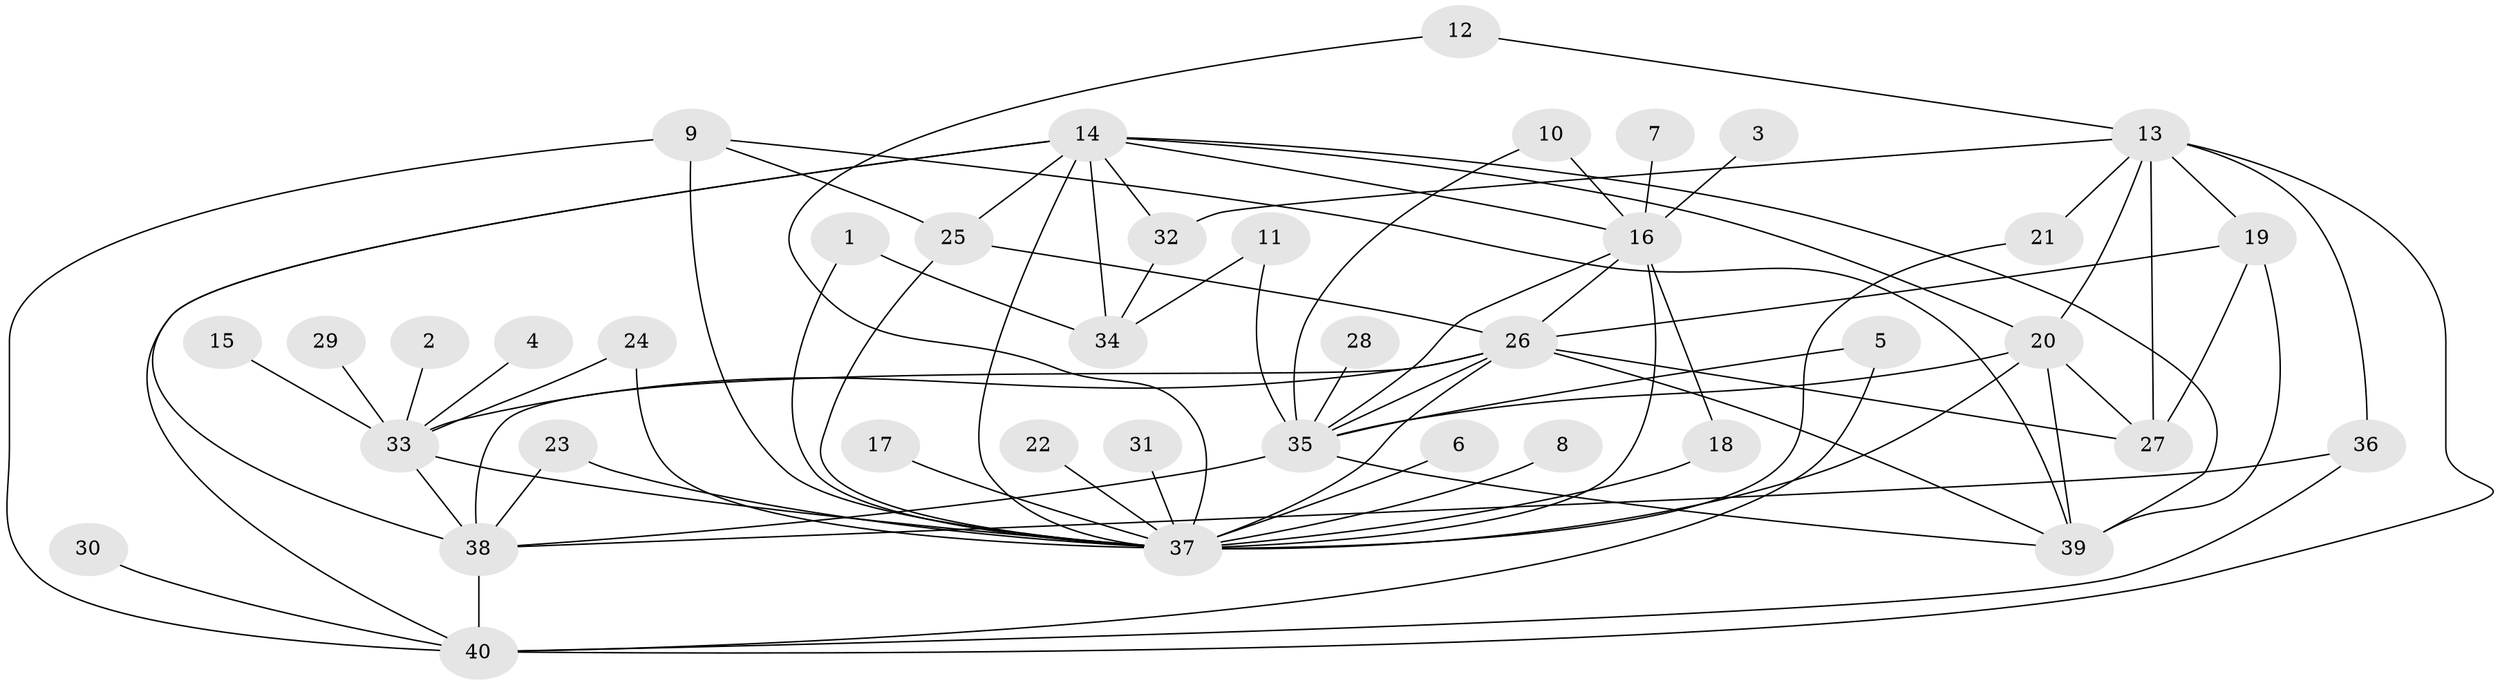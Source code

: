 // original degree distribution, {13: 0.007692307692307693, 27: 0.007692307692307693, 2: 0.24615384615384617, 3: 0.11538461538461539, 7: 0.007692307692307693, 9: 0.007692307692307693, 10: 0.023076923076923078, 4: 0.023076923076923078, 5: 0.046153846153846156, 14: 0.007692307692307693, 12: 0.007692307692307693, 1: 0.45384615384615384, 6: 0.023076923076923078, 11: 0.015384615384615385, 8: 0.007692307692307693}
// Generated by graph-tools (version 1.1) at 2025/36/03/04/25 23:36:44]
// undirected, 40 vertices, 76 edges
graph export_dot {
  node [color=gray90,style=filled];
  1;
  2;
  3;
  4;
  5;
  6;
  7;
  8;
  9;
  10;
  11;
  12;
  13;
  14;
  15;
  16;
  17;
  18;
  19;
  20;
  21;
  22;
  23;
  24;
  25;
  26;
  27;
  28;
  29;
  30;
  31;
  32;
  33;
  34;
  35;
  36;
  37;
  38;
  39;
  40;
  1 -- 34 [weight=1.0];
  1 -- 37 [weight=1.0];
  2 -- 33 [weight=1.0];
  3 -- 16 [weight=1.0];
  4 -- 33 [weight=1.0];
  5 -- 35 [weight=1.0];
  5 -- 40 [weight=1.0];
  6 -- 37 [weight=1.0];
  7 -- 16 [weight=1.0];
  8 -- 37 [weight=1.0];
  9 -- 25 [weight=1.0];
  9 -- 37 [weight=1.0];
  9 -- 39 [weight=2.0];
  9 -- 40 [weight=1.0];
  10 -- 16 [weight=1.0];
  10 -- 35 [weight=1.0];
  11 -- 34 [weight=1.0];
  11 -- 35 [weight=1.0];
  12 -- 13 [weight=1.0];
  12 -- 37 [weight=1.0];
  13 -- 19 [weight=1.0];
  13 -- 20 [weight=1.0];
  13 -- 21 [weight=1.0];
  13 -- 27 [weight=1.0];
  13 -- 32 [weight=1.0];
  13 -- 36 [weight=1.0];
  13 -- 40 [weight=1.0];
  14 -- 16 [weight=1.0];
  14 -- 20 [weight=1.0];
  14 -- 25 [weight=1.0];
  14 -- 32 [weight=1.0];
  14 -- 34 [weight=1.0];
  14 -- 37 [weight=1.0];
  14 -- 38 [weight=2.0];
  14 -- 39 [weight=2.0];
  14 -- 40 [weight=1.0];
  15 -- 33 [weight=1.0];
  16 -- 18 [weight=1.0];
  16 -- 26 [weight=1.0];
  16 -- 35 [weight=1.0];
  16 -- 37 [weight=1.0];
  17 -- 37 [weight=1.0];
  18 -- 37 [weight=1.0];
  19 -- 26 [weight=1.0];
  19 -- 27 [weight=1.0];
  19 -- 39 [weight=1.0];
  20 -- 27 [weight=1.0];
  20 -- 35 [weight=2.0];
  20 -- 37 [weight=1.0];
  20 -- 39 [weight=3.0];
  21 -- 37 [weight=1.0];
  22 -- 37 [weight=1.0];
  23 -- 37 [weight=1.0];
  23 -- 38 [weight=1.0];
  24 -- 33 [weight=1.0];
  24 -- 37 [weight=1.0];
  25 -- 26 [weight=1.0];
  25 -- 37 [weight=1.0];
  26 -- 27 [weight=1.0];
  26 -- 33 [weight=3.0];
  26 -- 35 [weight=1.0];
  26 -- 37 [weight=3.0];
  26 -- 38 [weight=2.0];
  26 -- 39 [weight=1.0];
  28 -- 35 [weight=1.0];
  29 -- 33 [weight=1.0];
  30 -- 40 [weight=1.0];
  31 -- 37 [weight=1.0];
  32 -- 34 [weight=1.0];
  33 -- 37 [weight=1.0];
  33 -- 38 [weight=1.0];
  35 -- 38 [weight=1.0];
  35 -- 39 [weight=1.0];
  36 -- 38 [weight=1.0];
  36 -- 40 [weight=1.0];
  38 -- 40 [weight=1.0];
}
